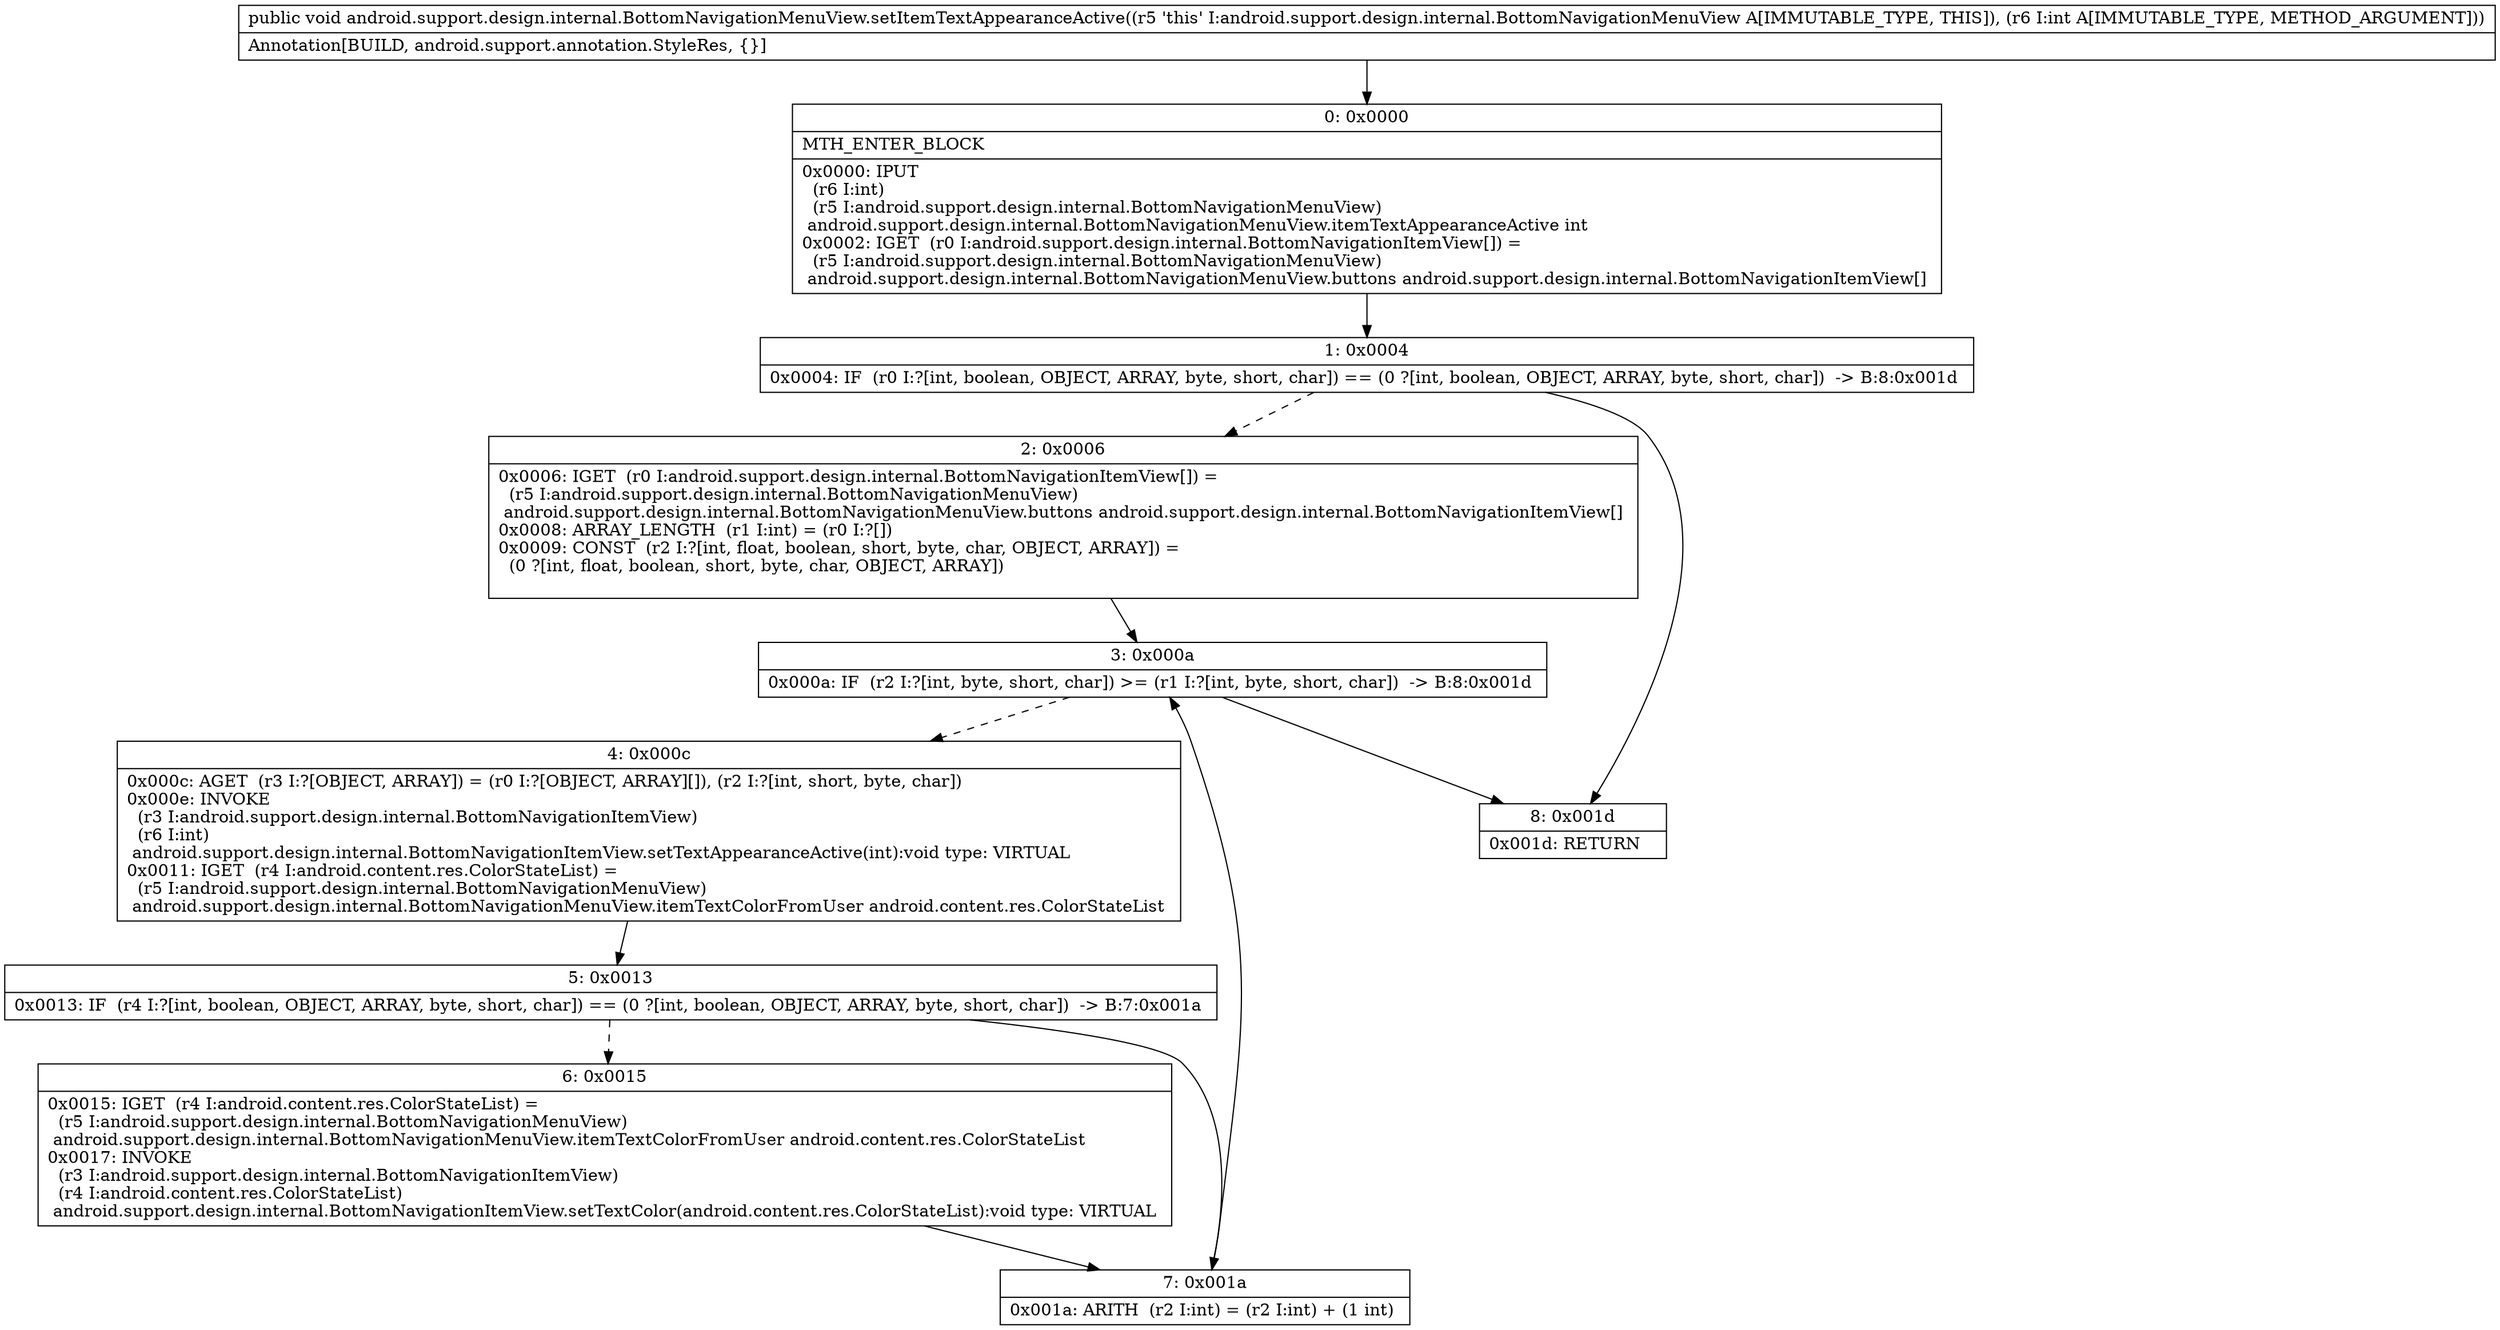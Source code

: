 digraph "CFG forandroid.support.design.internal.BottomNavigationMenuView.setItemTextAppearanceActive(I)V" {
Node_0 [shape=record,label="{0\:\ 0x0000|MTH_ENTER_BLOCK\l|0x0000: IPUT  \l  (r6 I:int)\l  (r5 I:android.support.design.internal.BottomNavigationMenuView)\l android.support.design.internal.BottomNavigationMenuView.itemTextAppearanceActive int \l0x0002: IGET  (r0 I:android.support.design.internal.BottomNavigationItemView[]) = \l  (r5 I:android.support.design.internal.BottomNavigationMenuView)\l android.support.design.internal.BottomNavigationMenuView.buttons android.support.design.internal.BottomNavigationItemView[] \l}"];
Node_1 [shape=record,label="{1\:\ 0x0004|0x0004: IF  (r0 I:?[int, boolean, OBJECT, ARRAY, byte, short, char]) == (0 ?[int, boolean, OBJECT, ARRAY, byte, short, char])  \-\> B:8:0x001d \l}"];
Node_2 [shape=record,label="{2\:\ 0x0006|0x0006: IGET  (r0 I:android.support.design.internal.BottomNavigationItemView[]) = \l  (r5 I:android.support.design.internal.BottomNavigationMenuView)\l android.support.design.internal.BottomNavigationMenuView.buttons android.support.design.internal.BottomNavigationItemView[] \l0x0008: ARRAY_LENGTH  (r1 I:int) = (r0 I:?[]) \l0x0009: CONST  (r2 I:?[int, float, boolean, short, byte, char, OBJECT, ARRAY]) = \l  (0 ?[int, float, boolean, short, byte, char, OBJECT, ARRAY])\l \l}"];
Node_3 [shape=record,label="{3\:\ 0x000a|0x000a: IF  (r2 I:?[int, byte, short, char]) \>= (r1 I:?[int, byte, short, char])  \-\> B:8:0x001d \l}"];
Node_4 [shape=record,label="{4\:\ 0x000c|0x000c: AGET  (r3 I:?[OBJECT, ARRAY]) = (r0 I:?[OBJECT, ARRAY][]), (r2 I:?[int, short, byte, char]) \l0x000e: INVOKE  \l  (r3 I:android.support.design.internal.BottomNavigationItemView)\l  (r6 I:int)\l android.support.design.internal.BottomNavigationItemView.setTextAppearanceActive(int):void type: VIRTUAL \l0x0011: IGET  (r4 I:android.content.res.ColorStateList) = \l  (r5 I:android.support.design.internal.BottomNavigationMenuView)\l android.support.design.internal.BottomNavigationMenuView.itemTextColorFromUser android.content.res.ColorStateList \l}"];
Node_5 [shape=record,label="{5\:\ 0x0013|0x0013: IF  (r4 I:?[int, boolean, OBJECT, ARRAY, byte, short, char]) == (0 ?[int, boolean, OBJECT, ARRAY, byte, short, char])  \-\> B:7:0x001a \l}"];
Node_6 [shape=record,label="{6\:\ 0x0015|0x0015: IGET  (r4 I:android.content.res.ColorStateList) = \l  (r5 I:android.support.design.internal.BottomNavigationMenuView)\l android.support.design.internal.BottomNavigationMenuView.itemTextColorFromUser android.content.res.ColorStateList \l0x0017: INVOKE  \l  (r3 I:android.support.design.internal.BottomNavigationItemView)\l  (r4 I:android.content.res.ColorStateList)\l android.support.design.internal.BottomNavigationItemView.setTextColor(android.content.res.ColorStateList):void type: VIRTUAL \l}"];
Node_7 [shape=record,label="{7\:\ 0x001a|0x001a: ARITH  (r2 I:int) = (r2 I:int) + (1 int) \l}"];
Node_8 [shape=record,label="{8\:\ 0x001d|0x001d: RETURN   \l}"];
MethodNode[shape=record,label="{public void android.support.design.internal.BottomNavigationMenuView.setItemTextAppearanceActive((r5 'this' I:android.support.design.internal.BottomNavigationMenuView A[IMMUTABLE_TYPE, THIS]), (r6 I:int A[IMMUTABLE_TYPE, METHOD_ARGUMENT]))  | Annotation[BUILD, android.support.annotation.StyleRes, \{\}]\l}"];
MethodNode -> Node_0;
Node_0 -> Node_1;
Node_1 -> Node_2[style=dashed];
Node_1 -> Node_8;
Node_2 -> Node_3;
Node_3 -> Node_4[style=dashed];
Node_3 -> Node_8;
Node_4 -> Node_5;
Node_5 -> Node_6[style=dashed];
Node_5 -> Node_7;
Node_6 -> Node_7;
Node_7 -> Node_3;
}

